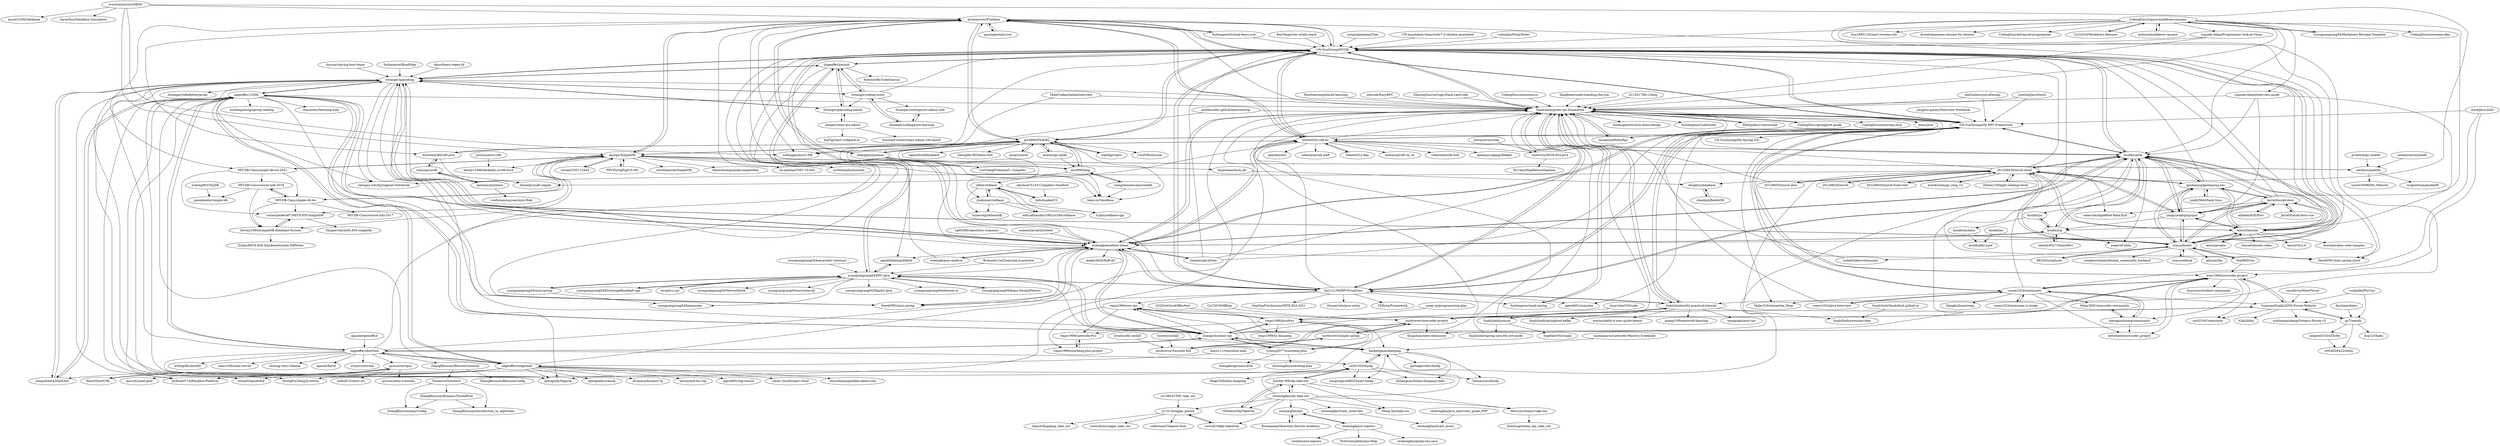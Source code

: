 digraph G {
"alchemystar/Freedom" -> "CN-GuoZiyang/MYDB"
"alchemystar/Freedom" -> "stateIs0/lu-raft-kv"
"alchemystar/Freedom" -> "qw4990/NYADB2"
"alchemystar/Freedom" -> "fuzhengwei/itstack-demo-jvm" ["e"=1]
"alchemystar/Freedom" -> "guxingke/mini-jvm" ["e"=1]
"alchemystar/Freedom" -> "iamxpy/SimpleDB"
"alchemystar/Freedom" -> "qw4990/blog"
"alchemystar/Freedom" -> "zhangqhn/mybase"
"alchemystar/Freedom" -> "Snailclimb/guide-rpc-framework"
"alchemystar/Freedom" -> "nothingax/micro-DB"
"alchemystar/Freedom" -> "CN-GuoZiyang/My-RPC-Framework"
"alchemystar/Freedom" -> "wenweihu86/raft-java" ["e"=1]
"alchemystar/Freedom" -> "MIT-DB-Class/simple-db-hw-2021" ["e"=1]
"alchemystar/Freedom" -> "DerekYRC/mini-spring" ["e"=1]
"alchemystar/Freedom" -> "DerekYRC/mini-spring-cloud" ["e"=1]
"MIT-DB-Class/course-info-2018" -> "MIT-DB-Class/simple-db-hw"
"MIT-DB-Class/course-info-2018" -> "jasonleaster/simple-db"
"MIT-DB-Class/course-info-2018" -> "DevinZ1993/SimpleDB-Database-System"
"codedrinker/community" -> "Snailclimb/guide-rpc-framework" ["e"=1]
"RedSpider1/concurrent" -> "Snailclimb/guide-rpc-framework" ["e"=1]
"jianghui-galaxy/Interview-Notebook" -> "CN-GuoZiyang/My-RPC-Framework" ["e"=1]
"CyC2018/Markdown-Resume" -> "CodingDocs/typora-markdown-resume" ["e"=1]
"CodingDocs/springboot-guide" -> "Snailclimb/guide-rpc-framework" ["e"=1]
"TangBean/understanding-the-jvm" -> "Snailclimb/guide-rpc-framework" ["e"=1]
"mdnice/markdown-resume" -> "CodingDocs/typora-markdown-resume" ["e"=1]
"fuzhengwei/itstack-demo-jvm" -> "alchemystar/Freedom" ["e"=1]
"fuzhengwei/itstack-demo-jvm" -> "CN-GuoZiyang/MYDB" ["e"=1]
"stateIs0/lu-raft-kv" -> "wenweihu86/raft-java" ["e"=1]
"stateIs0/lu-raft-kv" -> "CN-GuoZiyang/MYDB"
"stateIs0/lu-raft-kv" -> "sofastack/sofa-jraft" ["e"=1]
"stateIs0/lu-raft-kv" -> "stateIs0/Lu-Rpc" ["e"=1]
"stateIs0/lu-raft-kv" -> "alchemystar/Freedom"
"stateIs0/lu-raft-kv" -> "erdengk/excellent-wheel"
"stateIs0/lu-raft-kv" -> "DanielJyc/raft-simple"
"stateIs0/lu-raft-kv" -> "Snailclimb/guide-rpc-framework"
"stateIs0/lu-raft-kv" -> "maemual/raft-zh_cn" ["e"=1]
"stateIs0/lu-raft-kv" -> "sofastack/sofa-bolt" ["e"=1]
"stateIs0/lu-raft-kv" -> "CN-GuoZiyang/My-RPC-Framework"
"stateIs0/lu-raft-kv" -> "razertory/MIT6.824-Java"
"stateIs0/lu-raft-kv" -> "openmessaging/dledger" ["e"=1]
"stateIs0/lu-raft-kv" -> "houbb/cache"
"stateIs0/lu-raft-kv" -> "apache/ratis" ["e"=1]
"Zealon159/light-reading-cloud" -> "201206030/novel-cloud" ["e"=1]
"GuannanDunkLi/SNS-Forum-Website" -> "wmy1696/nowcoder-project"
"GuannanDunkLi/SNS-Forum-Website" -> "hzcforever/nowcoder-project"
"GuannanDunkLi/SNS-Forum-Website" -> "sjr7/wenda"
"GuannanDunkLi/SNS-Forum-Website" -> "h2pl/zhihu" ["e"=1]
"GuannanDunkLi/SNS-Forum-Website" -> "zsy0216/Community"
"GuannanDunkLi/SNS-Forum-Website" -> "zykzhangyukang/Octopus-Forum-v2" ["e"=1]
"Grootzz/dis-seckill" -> "hzcforever/Seconds-Kill" ["e"=1]
"liuyueyi/spring-boot-demo" -> "itwanger/paicoding" ["e"=1]
"wwwyanxin/wyxDBMS" -> "machi12/MyDatabase"
"wwwyanxin/wyxDBMS" -> "karasHou/DataBase-Simulation"
"wwwyanxin/wyxDBMS" -> "nothingax/micro-DB"
"wwwyanxin/wyxDBMS" -> "iamxpy/SimpleDB"
"wwwyanxin/wyxDBMS" -> "donglinz/database"
"wwwyanxin/wyxDBMS" -> "alchemystar/Freedom"
"openinx/minibase" -> "xnnyygn/xraft"
"openinx/minibase" -> "confucianzuoyuan/mini-flink" ["e"=1]
"yixuaz/CMU-15445" -> "iamxpy/SimpleDB" ["e"=1]
"sunkaifei/FlyCms" -> "GuannanDunkLi/SNS-Forum-Website" ["e"=1]
"sunkaifei/FlyCms" -> "sjr7/wenda" ["e"=1]
"stateIs0/Lu-Rpc" -> "stateIs0/lu-raft-kv" ["e"=1]
"zhangqhn/mybase" -> "qw4990/NYADB2"
"zhangqhn/mybase" -> "tenn-cn/TennBase"
"zhangqhn/mybase" -> "alchemystar/Freedom"
"zhangqhn/mybase" -> "enpeizhao/duck_db" ["e"=1]
"zhangqhn/mybase" -> "qw4990/blog"
"zhangqhn/mybase" -> "LiuChangFreeman/C--Compiler" ["e"=1]
"yourkevin/NiterForum" -> "GuannanDunkLi/SNS-Forum-Website" ["e"=1]
"enpeizhao/duck_db" -> "donglinz/database" ["e"=1]
"Grootzz/seckill" -> "hzcforever/Seconds-Kill" ["e"=1]
"jsnjfz/WebStack-Guns" -> "geshanzsq/geshanzsq-nav" ["e"=1]
"apache/openoffice" -> "nageoffer/shortlink" ["e"=1]
"wangzhonnew/emeralddb" -> "qw4990/blog"
"wangzhonnew/emeralddb" -> "tenn-cn/TennBase"
"CyC2018/MBlog" -> "hzcforever/nowcoder-project" ["e"=1]
"MIT-DB-Class/simple-db-hw" -> "MIT-DB-Class/course-info-2018"
"MIT-DB-Class/simple-db-hw" -> "cornerpocket407/MIT-6.830-SimpleDB"
"MIT-DB-Class/simple-db-hw" -> "MIT-DB-Class/course-info-2017"
"MIT-DB-Class/simple-db-hw" -> "DevinZ1993/SimpleDB-Database-System"
"MIT-DB-Class/simple-db-hw" -> "iamxpy/SimpleDB"
"yifeih/redbase" -> "junkumar/redbase"
"yifeih/redbase" -> "huzecong/rebaseDB"
"yifeih/redbase" -> "adityabhandari1992/cs346-redbase"
"yifeih/redbase" -> "li-plus/redbase-cpp"
"yifeih/redbase" -> "lishuhuakai/CS"
"xnnyygn/xraft" -> "wenweihu86/raft-java" ["e"=1]
"xnnyygn/xraft" -> "openinx/minibase"
"xnnyygn/xraft" -> "DanielJyc/raft-simple"
"sjr7/wenda" -> "songwell1024/ZhiHu"
"sjr7/wenda" -> "dcg123/hahu"
"sjr7/wenda" -> "GuannanDunkLi/SNS-Forum-Website"
"sjr7/wenda" -> "w928028422/zhihu"
"hzcforever/Seconds-Kill" -> "hzcforever/simple-spring"
"hzcforever/Seconds-Kill" -> "hzcforever/nowcoder-project"
"xudong963/ToyDB" -> "jasonleaster/simple-db"
"hzcforever/nowcoder-project" -> "hzcforever/Seconds-Kill"
"hzcforever/nowcoder-project" -> "hzcforever/simple-spring"
"hzcforever/nowcoder-project" -> "wmy1696/nowcoder-project"
"hzcforever/nowcoder-project" -> "GuannanDunkLi/SNS-Forum-Website"
"hzcforever/nowcoder-project" -> "Kingshaoc/newcommunity"
"songwell1024/ZhiHu" -> "w928028422/zhihu"
"hzcforever/simple-spring" -> "hzcforever/Seconds-Kill"
"hzcforever/simple-spring" -> "hzcforever/nowcoder-project"
"justinsuen/cs186" -> "leonlyu1996/berkeley-cs186-fa18"
"Snailclimb/guide-rpc-framework" -> "CN-GuoZiyang/My-RPC-Framework"
"Snailclimb/guide-rpc-framework" -> "DerekYRC/mini-spring" ["e"=1]
"Snailclimb/guide-rpc-framework" -> "luxiaoxun/NettyRpc" ["e"=1]
"Snailclimb/guide-rpc-framework" -> "CN-GuoZiyang/MYDB"
"Snailclimb/guide-rpc-framework" -> "RedSpider1/concurrent" ["e"=1]
"Snailclimb/guide-rpc-framework" -> "opengoofy/hippo4j" ["e"=1]
"Snailclimb/guide-rpc-framework" -> "CodingDocs/awesome-java" ["e"=1]
"Snailclimb/guide-rpc-framework" -> "fuzhengwei/small-spring" ["e"=1]
"Snailclimb/guide-rpc-framework" -> "he2121/MyRPCFromZero"
"Snailclimb/guide-rpc-framework" -> "CodingDocs/springboot-guide" ["e"=1]
"Snailclimb/guide-rpc-framework" -> "doocs/jvm" ["e"=1]
"Snailclimb/guide-rpc-framework" -> "erdengk/excellent-wheel"
"Snailclimb/guide-rpc-framework" -> "fuzhengwei/itstack-demo-design" ["e"=1]
"Snailclimb/guide-rpc-framework" -> "Snailclimb/netty-practical-tutorial"
"Snailclimb/guide-rpc-framework" -> "fuzhengwei/CodeGuide" ["e"=1]
"jieway/everystep" -> "razertory/MIT6.824-Java" ["e"=1]
"X1192176811/blog" -> "Snailclimb/guide-rpc-framework" ["e"=1]
"CN-GuoZiyang/My-RPC-Framework" -> "Snailclimb/guide-rpc-framework"
"CN-GuoZiyang/My-RPC-Framework" -> "CN-GuoZiyang/MYDB"
"CN-GuoZiyang/My-RPC-Framework" -> "he2121/MyRPCFromZero"
"CN-GuoZiyang/My-RPC-Framework" -> "erdengk/excellent-wheel"
"CN-GuoZiyang/My-RPC-Framework" -> "houbb/cache"
"CN-GuoZiyang/My-RPC-Framework" -> "cosen1024/community"
"CN-GuoZiyang/My-RPC-Framework" -> "stateIs0/lu-raft-kv"
"CN-GuoZiyang/My-RPC-Framework" -> "luxiaoxun/NettyRpc" ["e"=1]
"CN-GuoZiyang/My-RPC-Framework" -> "wmy1696/nowcoder-project"
"CN-GuoZiyang/My-RPC-Framework" -> "qqxx6661/miaosha" ["e"=1]
"CN-GuoZiyang/My-RPC-Framework" -> "qw4990/NYADB2"
"CN-GuoZiyang/My-RPC-Framework" -> "Snailclimb/netty-practical-tutorial"
"CN-GuoZiyang/My-RPC-Framework" -> "CN-GuoZiyang/My-Spring-IOC"
"CN-GuoZiyang/My-RPC-Framework" -> "MaJesTySA/miaosha_Shop" ["e"=1]
"CN-GuoZiyang/My-RPC-Framework" -> "alchemystar/Freedom"
"he2121/MyRPCFromZero" -> "CN-GuoZiyang/My-RPC-Framework"
"he2121/MyRPCFromZero" -> "youngyangyang04/RPC-Java"
"he2121/MyRPCFromZero" -> "Snailclimb/guide-rpc-framework"
"he2121/MyRPCFromZero" -> "erdengk/excellent-wheel"
"he2121/MyRPCFromZero" -> "CN-GuoZiyang/MYDB"
"he2121/MyRPCFromZero" -> "stateIs0/lu-raft-kv"
"he2121/MyRPCFromZero" -> "houbb/cache"
"he2121/MyRPCFromZero" -> "Snailclimb/netty-practical-tutorial"
"he2121/MyRPCFromZero" -> "fuzhengwei/small-spring" ["e"=1]
"he2121/MyRPCFromZero" -> "DerekYRC/mini-spring" ["e"=1]
"he2121/MyRPCFromZero" -> "YZHyaa/Framework"
"he2121/MyRPCFromZero" -> "viego1999/wxy-rpc"
"he2121/MyRPCFromZero" -> "OneSizeFitsQuorum/MIT6.824-2021" ["e"=1]
"he2121/MyRPCFromZero" -> "DreamCats/java-notes" ["e"=1]
"he2121/MyRPCFromZero" -> "qqxx6661/miaosha" ["e"=1]
"201206030/novel" -> "201206030/novel-cloud" ["e"=1]
"CodingDocs/typora-markdown-resume" -> "yangrunkang/upupor"
"CodingDocs/typora-markdown-resume" -> "mdnice/markdown-resume" ["e"=1]
"CodingDocs/typora-markdown-resume" -> "CyC2018/Markdown-Resume" ["e"=1]
"CodingDocs/typora-markdown-resume" -> "youngyangyang04/Markdown-Resume-Template" ["e"=1]
"CodingDocs/typora-markdown-resume" -> "CodingDocs/awesome-idea" ["e"=1]
"CodingDocs/typora-markdown-resume" -> "csguide-dabai/interview-guide" ["e"=1]
"CodingDocs/typora-markdown-resume" -> "Snailclimb/netty-practical-tutorial"
"CodingDocs/typora-markdown-resume" -> "erdengk/excellent-wheel"
"CodingDocs/typora-markdown-resume" -> "hua1995116/react-resume-site" ["e"=1]
"CodingDocs/typora-markdown-resume" -> "CN-GuoZiyang/MYDB"
"CodingDocs/typora-markdown-resume" -> "dyweb/awesome-resume-for-chinese" ["e"=1]
"CodingDocs/typora-markdown-resume" -> "csguide-dabai/Programmer-look-at-China" ["e"=1]
"CodingDocs/typora-markdown-resume" -> "CodingDocs/advanced-programmer" ["e"=1]
"CodingDocs/typora-markdown-resume" -> "Snailclimb/guide-rpc-framework"
"CodingDocs/typora-markdown-resume" -> "houbb/cache"
"Romantic-Lei/Learning-in-practice" -> "youngyangyang04/RPC-Java" ["e"=1]
"rymcu/forest" -> "rymcu/nebula"
"rymcu/forest" -> "yangrunkang/upupor"
"rymcu/forest" -> "itwanger/paicoding"
"rymcu/forest" -> "geshanzsq/geshanzsq-nav"
"rymcu/forest" -> "houbb/cache"
"rymcu/forest" -> "lenve/tienchin"
"rymcu/forest" -> "201206030/novel-cloud"
"rymcu/forest" -> "CN-GuoZiyang/MYDB"
"rymcu/forest" -> "DerekYRC/mini-spring-cloud" ["e"=1]
"rymcu/forest" -> "88250/symphony" ["e"=1]
"rymcu/forest" -> "Veal98/Echo" ["e"=1]
"rymcu/forest" -> "atjiu/pybbs" ["e"=1]
"rymcu/forest" -> "Jarrettluo/all-docs"
"rymcu/forest" -> "codedrinker/community" ["e"=1]
"rymcu/forest" -> "songboriceman/doubao_community_backend" ["e"=1]
"rymcu/nebula" -> "rymcu/forest"
"Snailclimb/spring-security-jwt-guide" -> "Snailclimb/guide-rpc-framework" ["e"=1]
"88250/symphony" -> "rymcu/forest" ["e"=1]
"88250/symphony" -> "itwanger/paicoding" ["e"=1]
"201206030/novel-plus" -> "201206030/novel-cloud" ["e"=1]
"201206030/novel-plus" -> "Snailclimb/guide-rpc-framework" ["e"=1]
"NiceSeason/gulimall-learning" -> "Snailclimb/guide-rpc-framework" ["e"=1]
"2020GetGoodOffer/test" -> "hzcforever/nowcoder-project" ["e"=1]
"guxingke/mini-jvm" -> "alchemystar/Freedom" ["e"=1]
"yeecode/EasyRPC" -> "Snailclimb/guide-rpc-framework" ["e"=1]
"zyearn/zaver" -> "qw4990/NYADB2" ["e"=1]
"zq99299/repository-summary" -> "erdengk/excellent-wheel" ["e"=1]
"wmy1696/nowcoder-project" -> "GuannanDunkLi/SNS-Forum-Website"
"wmy1696/nowcoder-project" -> "hzcforever/nowcoder-project"
"wmy1696/nowcoder-project" -> "Kingshaoc/newcommunity"
"wmy1696/nowcoder-project" -> "cosen1024/community"
"wmy1696/nowcoder-project" -> "tietietietie/nowcoder_project"
"wmy1696/nowcoder-project" -> "zsy0216/Community"
"wmy1696/nowcoder-project" -> "zhengguohuang/community"
"wmy1696/nowcoder-project" -> "houyuzzz/student-community"
"wmy1696/nowcoder-project" -> "CN-GuoZiyang/My-RPC-Framework"
"houbb/cache" -> "yangrunkang/upupor"
"houbb/cache" -> "geshanzsq/geshanzsq-nav"
"houbb/cache" -> "houbb/mq"
"houbb/cache" -> "CN-GuoZiyang/MYDB"
"houbb/cache" -> "erdengk/excellent-wheel"
"houbb/cache" -> "lenve/tienchin"
"houbb/cache" -> "wiqer/ef-redis"
"houbb/cache" -> "CN-GuoZiyang/My-RPC-Framework"
"houbb/cache" -> "rymcu/forest"
"houbb/cache" -> "houbb/rpc"
"houbb/cache" -> "Snailclimb/guide-rpc-framework"
"houbb/cache" -> "201206030/novel-cloud"
"houbb/cache" -> "stateIs0/lu-raft-kv"
"houbb/cache" -> "he2121/MyRPCFromZero"
"houbb/cache" -> "DerekYRC/mini-spring-cloud" ["e"=1]
"Snailclimb/netty-practical-tutorial" -> "Snailclimb/guide-rpc-framework"
"Snailclimb/netty-practical-tutorial" -> "Snailclimb/jsoncat"
"Snailclimb/netty-practical-tutorial" -> "guang19/framework-learning" ["e"=1]
"Snailclimb/netty-practical-tutorial" -> "CN-GuoZiyang/My-RPC-Framework"
"Snailclimb/netty-practical-tutorial" -> "Snailclimb/awesome-idea"
"Snailclimb/netty-practical-tutorial" -> "wangyapu/mini-rpc" ["e"=1]
"Snailclimb/netty-practical-tutorial" -> "he2121/MyRPCFromZero"
"Snailclimb/netty-practical-tutorial" -> "Snailclimb/springboot-kafka"
"Snailclimb/netty-practical-tutorial" -> "waylau/netty-4-user-guide-demos" ["e"=1]
"youngyangyang04/Markdown-Resume-Template" -> "CodingDocs/typora-markdown-resume" ["e"=1]
"cosen1024/community" -> "wmy1696/nowcoder-project"
"cosen1024/community" -> "zhengguohuang/community"
"cosen1024/community" -> "CN-GuoZiyang/My-RPC-Framework"
"cosen1024/community" -> "tietietietie/nowcoder_project"
"cosen1024/community" -> "cosen1024/awesome-cs-books" ["e"=1]
"cosen1024/community" -> "Ming-XMU/nowcoder-community"
"cosen1024/community" -> "GuannanDunkLi/SNS-Forum-Website"
"cosen1024/community" -> "HangboQuan/wego" ["e"=1]
"cosen1024/community" -> "cosen1024/Java-Interview" ["e"=1]
"cosen1024/community" -> "houbb/cache"
"cosen1024/community" -> "MaJesTySA/miaosha_Shop" ["e"=1]
"wayn111/waynboot-mall" -> "nageoffer/congomall" ["e"=1]
"201206030/novel-cloud" -> "201206030/novel-plus" ["e"=1]
"201206030/novel-cloud" -> "201206030/novel" ["e"=1]
"201206030/novel-cloud" -> "201206030/novel-front-web"
"201206030/novel-cloud" -> "yangrunkang/upupor"
"201206030/novel-cloud" -> "Zealon159/light-reading-cloud" ["e"=1]
"201206030/novel-cloud" -> "houbb/cache"
"201206030/novel-cloud" -> "rymcu/forest"
"201206030/novel-cloud" -> "geshanzsq/geshanzsq-nav"
"201206030/novel-cloud" -> "Jackson0714/PassJava-Platform" ["e"=1]
"201206030/novel-cloud" -> "lenve/tienchin"
"201206030/novel-cloud" -> "chengxy-nds/Springboot-Notebook" ["e"=1]
"201206030/novel-cloud" -> "CN-GuoZiyang/MYDB"
"201206030/novel-cloud" -> "moxi624/mogu_blog_v2" ["e"=1]
"201206030/novel-cloud" -> "Snailclimb/guide-rpc-framework"
"201206030/novel-cloud" -> "valarchie/AgileBoot-Back-End" ["e"=1]
"awelm/simpledb" -> "ryogrid/SamehadaDB" ["e"=1]
"awelm/simpledb" -> "iamxpy/SimpleDB"
"awelm/simpledb" -> "sourav0098/Pet_Website"
"junkumar/redbase" -> "yifeih/redbase"
"junkumar/redbase" -> "adityabhandari1992/cs346-redbase"
"junkumar/redbase" -> "li-plus/redbase-cpp"
"junkumar/redbase" -> "huzecong/rebaseDB"
"Snailclimb/Snailclimb.github.io" -> "Snailclimb/awesome-idea"
"mio4/Java-Gold" -> "cosen1024/community" ["e"=1]
"mio4/Java-Gold" -> "CN-GuoZiyang/My-RPC-Framework" ["e"=1]
"mio4/Java-Gold" -> "wmy1696/nowcoder-project" ["e"=1]
"Snailclimb/jsoncat" -> "Snailclimb/netty-practical-tutorial"
"Snailclimb/jsoncat" -> "Snailclimb/guide-rpc-framework"
"Snailclimb/jsoncat" -> "TogetherOS/cicada" ["e"=1]
"Snailclimb/jsoncat" -> "Snailclimb/spring-security-jwt-guide" ["e"=1]
"houbb/mybatis" -> "houbb/jdbc-pool"
"houbb/rpc" -> "houbb/mq"
"houbb/rpc" -> "houbb/mybatis"
"houbb/ioc" -> "houbb/jdbc-pool"
"Seazean/JavaNote" -> "erdengk/excellent-wheel" ["e"=1]
"Seazean/JavaNote" -> "CN-GuoZiyang/MYDB" ["e"=1]
"Seazean/JavaNote" -> "Snailclimb/guide-rpc-framework" ["e"=1]
"Seazean/JavaNote" -> "CN-GuoZiyang/My-RPC-Framework" ["e"=1]
"csguide-dabai/Programmer-look-at-China" -> "Snailclimb/guide-rpc-framework" ["e"=1]
"csguide-dabai/Programmer-look-at-China" -> "CN-GuoZiyang/MYDB" ["e"=1]
"SharingSource/LogicStack-LeetCode" -> "Snailclimb/guide-rpc-framework" ["e"=1]
"cosen1024/Java-Interview" -> "Snailclimb/guide-rpc-framework" ["e"=1]
"cosen1024/Java-Interview" -> "cosen1024/community" ["e"=1]
"csguide-dabai/interview-guide" -> "Snailclimb/guide-rpc-framework" ["e"=1]
"csguide-dabai/interview-guide" -> "yangrunkang/upupor" ["e"=1]
"csguide-dabai/interview-guide" -> "houbb/cache" ["e"=1]
"csguide-dabai/interview-guide" -> "lenve/tienchin" ["e"=1]
"CodingDocs/awesome-cs" -> "Snailclimb/guide-rpc-framework" ["e"=1]
"youthlql/JavaYouth" -> "Snailclimb/guide-rpc-framework" ["e"=1]
"youthlql/JavaYouth" -> "CN-GuoZiyang/My-RPC-Framework" ["e"=1]
"puge-up/programming-play" -> "viego1999/JavaWxy" ["e"=1]
"zjcscut/octopus" -> "Naccl/ShortURL"
"zjcscut/octopus" -> "zjcscut/canal-glue"
"zjcscut/octopus" -> "yefan813/short-url"
"zjcscut/octopus" -> "zjcscut/netty-tutorials"
"Veal98/Echo" -> "rymcu/forest" ["e"=1]
"Veal98/Echo" -> "wmy1696/nowcoder-project" ["e"=1]
"lenve/javadoc" -> "lenve/tienchin" ["e"=1]
"fuzhengwei/small-spring" -> "Snailclimb/guide-rpc-framework" ["e"=1]
"cosen1024/awesome-cs-books" -> "cosen1024/community" ["e"=1]
"geshanzsq/geshanzsq-nav" -> "yangrunkang/upupor"
"geshanzsq/geshanzsq-nav" -> "houbb/cache"
"geshanzsq/geshanzsq-nav" -> "lenve/tienchin"
"geshanzsq/geshanzsq-nav" -> "Jarrettluo/all-docs"
"geshanzsq/geshanzsq-nav" -> "rymcu/forest"
"geshanzsq/geshanzsq-nav" -> "jsnjfz/WebStack-Guns" ["e"=1]
"geshanzsq/geshanzsq-nav" -> "201206030/novel-cloud"
"geshanzsq/geshanzsq-nav" -> "CN-GuoZiyang/MYDB"
"MIT-DB-Class/simple-db-hw-2021" -> "iamxpy/SimpleDB" ["e"=1]
"MIT-DB-Class/simple-db-hw-2021" -> "MIT-DB-Class/simple-db-hw" ["e"=1]
"MIT-DB-Class/simple-db-hw-2021" -> "MIT-DB-Class/course-info-2018" ["e"=1]
"MIT-DB-Class/simple-db-hw-2021" -> "cornerpocket407/MIT-6.830-SimpleDB" ["e"=1]
"razertory/MIT6.824-Java" -> "Xu1Aan/MapReduceDaemon"
"idaSmilence/javaDesign" -> "Snailclimb/guide-rpc-framework" ["e"=1]
"idaSmilence/javaDesign" -> "CN-GuoZiyang/My-RPC-Framework" ["e"=1]
"autoencoder-github/interviewtop" -> "CN-GuoZiyang/My-RPC-Framework" ["e"=1]
"autoencoder-github/interviewtop" -> "he2121/MyRPCFromZero" ["e"=1]
"auxten/go-sqldb" -> "qw4990/blog" ["e"=1]
"auxten/go-sqldb" -> "qw4990/NYADB2" ["e"=1]
"silently9527/SmartMvc" -> "houbb/mq" ["e"=1]
"zhengguohuang/community" -> "Ming-XMU/nowcoder-community"
"zhengguohuang/community" -> "cosen1024/community"
"zhengguohuang/community" -> "tietietietie/nowcoder_project"
"skyzluo/CS143-Compilers-Stanford" -> "lishuhuakai/CS" ["e"=1]
"Naccl/ShortURL" -> "zjcscut/octopus"
"ZhongFuCheng3y/austin" -> "Snailclimb/guide-rpc-framework" ["e"=1]
"MikeCreken/lanlanInterview" -> "erdengk/excellent-wheel" ["e"=1]
"MikeCreken/lanlanInterview" -> "Snailclimb/guide-rpc-framework" ["e"=1]
"CN-annotation-team/redis7.0-chinese-annotated" -> "CN-GuoZiyang/MYDB" ["e"=1]
"yangrunkang/upupor" -> "geshanzsq/geshanzsq-nav"
"yangrunkang/upupor" -> "houbb/cache"
"yangrunkang/upupor" -> "rymcu/forest"
"yangrunkang/upupor" -> "lenve/tienchin"
"yangrunkang/upupor" -> "Jarrettluo/all-docs"
"yangrunkang/upupor" -> "201206030/novel-cloud"
"yangrunkang/upupor" -> "houbb/mq"
"summerjava/tinywheel" -> "erdengk/excellent-wheel" ["e"=1]
"itwanger/coding-more" -> "itwanger/codingmore-learning"
"itwanger/coding-more" -> "itwanger/codingmore-admin-web"
"itwanger/coding-more" -> "laigeoffer/pmhub"
"itwanger/coding-more" -> "itwanger/paicoding"
"itwanger/coding-more" -> "itwanger/paicoding-admin"
"itwanger/coding-more" -> "CN-GuoZiyang/MYDB"
"PKUFlyingPig/CS186" -> "iamxpy/SimpleDB" ["e"=1]
"imarvinle/CSGuide" -> "viego1999/JavaWxy" ["e"=1]
"lenve/tienchin" -> "yangrunkang/upupor"
"lenve/tienchin" -> "geshanzsq/geshanzsq-nav"
"lenve/tienchin" -> "lenve/tienchin-video" ["e"=1]
"lenve/tienchin" -> "houbb/cache"
"lenve/tienchin" -> "rymcu/forest"
"lenve/tienchin" -> "201206030/novel-cloud"
"lenve/tienchin" -> "Jarrettluo/all-docs"
"lenve/tienchin" -> "lenve/vhr2.0"
"lenve/tienchin" -> "lenve/javadoc" ["e"=1]
"lenve/tienchin" -> "CN-GuoZiyang/MYDB"
"lenve/tienchin" -> "lenve/javaboy-code-samples" ["e"=1]
"erdengk/gsoc-analyse" -> "erdengk/excellent-wheel" ["e"=1]
"erdengk/gsoc-analyse" -> "CN-GuoZiyang/MYDB" ["e"=1]
"avinassh/py-caskdb" -> "awelm/simpledb" ["e"=1]
"CN-GuoZiyang/MYDB" -> "erdengk/excellent-wheel"
"CN-GuoZiyang/MYDB" -> "houbb/cache"
"CN-GuoZiyang/MYDB" -> "qw4990/NYADB2"
"CN-GuoZiyang/MYDB" -> "CN-GuoZiyang/My-RPC-Framework"
"CN-GuoZiyang/MYDB" -> "stateIs0/lu-raft-kv"
"CN-GuoZiyang/MYDB" -> "itwanger/paicoding"
"CN-GuoZiyang/MYDB" -> "Snailclimb/guide-rpc-framework"
"CN-GuoZiyang/MYDB" -> "alchemystar/Freedom"
"CN-GuoZiyang/MYDB" -> "he2121/MyRPCFromZero"
"CN-GuoZiyang/MYDB" -> "DerekYRC/mini-spring-cloud" ["e"=1]
"CN-GuoZiyang/MYDB" -> "opengoofy/hippo4j" ["e"=1]
"CN-GuoZiyang/MYDB" -> "laigeoffer/pmhub"
"CN-GuoZiyang/MYDB" -> "houbb/mq"
"CN-GuoZiyang/MYDB" -> "nothingax/micro-DB"
"CN-GuoZiyang/MYDB" -> "rymcu/forest"
"Jarrettluo/all-docs" -> "Jarrettluo/all-docs-vue"
"Jarrettluo/all-docs" -> "geshanzsq/geshanzsq-nav"
"Jarrettluo/all-docs" -> "yangrunkang/upupor"
"Jarrettluo/all-docs" -> "rymcu/forest"
"Jarrettluo/all-docs" -> "houbb/cache"
"Jarrettluo/all-docs" -> "lenve/tienchin"
"Jarrettluo/all-docs" -> "valarchie/AgileBoot-Back-End" ["e"=1]
"Jarrettluo/all-docs" -> "CN-GuoZiyang/MYDB"
"Jarrettluo/all-docs" -> "alibaba/AGEIPort" ["e"=1]
"201206030/novel-front-web" -> "201206030/novel-cloud"
"wgtdkp/wgtcc" -> "qw4990/NYADB2" ["e"=1]
"itwanger/codingmore-learning" -> "itwanger/codingmore-admin-web"
"itwanger/codingmore-learning" -> "itwanger/coding-more"
"itwanger/codingmore-admin-web" -> "itwanger/codingmore-learning"
"Ming-XMU/nowcoder-community" -> "zhengguohuang/community"
"houbb/mq" -> "houbb/cache"
"houbb/mq" -> "houbb/rpc"
"houbb/mq" -> "silently9527/SmartMvc" ["e"=1]
"houbb/mq" -> "erdengk/excellent-wheel"
"houbb/mq" -> "wiqer/ef-redis"
"chenbjin/BeetleDB" -> "donglinz/database"
"viego1999/Leetcode-Pro" -> "viego1999/xuecheng-plus-project"
"codinglin/StudyNotes" -> "CN-GuoZiyang/MYDB" ["e"=1]
"itwanger/paicoding" -> "itwanger/paicoding-admin"
"itwanger/paicoding" -> "CN-GuoZiyang/MYDB"
"itwanger/paicoding" -> "laigeoffer/pmhub"
"itwanger/paicoding" -> "rymcu/forest"
"itwanger/paicoding" -> "erdengk/excellent-wheel"
"itwanger/paicoding" -> "itwanger/toBeBetterJavaer" ["e"=1]
"itwanger/paicoding" -> "Jackson0714/PassJava-Platform" ["e"=1]
"itwanger/paicoding" -> "opengoofy/hippo4j" ["e"=1]
"itwanger/paicoding" -> "chengxy-nds/Springboot-Notebook" ["e"=1]
"itwanger/paicoding" -> "zongzibinbin/MallChat" ["e"=1]
"itwanger/paicoding" -> "ZhongFuCheng3y/austin" ["e"=1]
"itwanger/paicoding" -> "nageoffer/12306"
"itwanger/paicoding" -> "DerekYRC/mini-spring" ["e"=1]
"itwanger/paicoding" -> "Snailclimb/guide-rpc-framework"
"itwanger/paicoding" -> "itwanger/coding-more"
"luxiaoxun/NettyRpc" -> "Snailclimb/guide-rpc-framework" ["e"=1]
"erdengk/excellent-wheel" -> "shaogezhu/easy-rpc"
"erdengk/excellent-wheel" -> "CN-GuoZiyang/MYDB"
"erdengk/excellent-wheel" -> "houbb/cache"
"erdengk/excellent-wheel" -> "stateIs0/lu-raft-kv"
"erdengk/excellent-wheel" -> "he2121/MyRPCFromZero"
"erdengk/excellent-wheel" -> "houbb/mq"
"erdengk/excellent-wheel" -> "CN-GuoZiyang/My-RPC-Framework"
"erdengk/excellent-wheel" -> "Snailclimb/guide-rpc-framework"
"erdengk/excellent-wheel" -> "itwanger/paicoding"
"erdengk/excellent-wheel" -> "leakey0626/Raft-KV"
"erdengk/excellent-wheel" -> "erdengk/gsoc-analyse" ["e"=1]
"erdengk/excellent-wheel" -> "nageoffer/12306"
"erdengk/excellent-wheel" -> "aigcbilibili/aigcbilibili" ["e"=1]
"erdengk/excellent-wheel" -> "Seazean/JavaNote" ["e"=1]
"erdengk/excellent-wheel" -> "DerekYRC/mini-spring" ["e"=1]
"alibaba/AGEIPort" -> "Jarrettluo/all-docs" ["e"=1]
"Cyborg2077/xuecheng-plus" -> "viego1999/JavaWxy"
"Cyborg2077/xuecheng-plus" -> "shaogezhu/easy-rpc"
"Cyborg2077/xuecheng-plus" -> "viego1999/wxy-rpc"
"Cyborg2077/xuecheng-plus" -> "shuhongfan/xuecheng-plus"
"Cyborg2077/xuecheng-plus" -> "huangkangyuan/xcEdu" ["e"=1]
"Q-1515/reggie_parent" -> "riverify/rikky-takeaway"
"Q-1515/reggie_parent" -> "xustudyxu/reggie_take_out"
"Q-1515/reggie_parent" -> "codermast/Takeout-food"
"Q-1515/reggie_parent" -> "itguye/dingdang_take_out"
"yx159247/MP_take_out" -> "Q-1515/reggie_parent" ["e"=1]
"riverify/rikky-takeaway" -> "Q-1515/reggie_parent"
"qw4990/NYADB2" -> "qw4990/blog"
"qw4990/NYADB2" -> "CN-GuoZiyang/MYDB"
"qw4990/NYADB2" -> "alchemystar/Freedom"
"qw4990/NYADB2" -> "zhangqhn/mybase"
"qw4990/NYADB2" -> "iamxpy/SimpleDB"
"qw4990/NYADB2" -> "UncP/Mushroom" ["e"=1]
"qw4990/NYADB2" -> "wgtdkp/wgtcc" ["e"=1]
"qw4990/NYADB2" -> "CN-GuoZiyang/My-RPC-Framework"
"qw4990/NYADB2" -> "tenn-cn/TennBase"
"qw4990/NYADB2" -> "ngaut/builddatabase" ["e"=1]
"qw4990/NYADB2" -> "auxten/go-sqldb" ["e"=1]
"qw4990/NYADB2" -> "ZhengHe-MD/learn-bolt" ["e"=1]
"qw4990/NYADB2" -> "zyearn/zaver" ["e"=1]
"qw4990/NYADB2" -> "junkumar/redbase"
"qw4990/NYADB2" -> "nothingax/micro-DB"
"cs001020/hmdp" -> "haopengmai/dianping"
"cs001020/hmdp" -> "AZhangsan/heima-dianping-redis"
"cs001020/hmdp" -> "MagicToDo/hm-dianping"
"cs001020/hmdp" -> "Sonder-MX/sky-take-out"
"cs001020/hmdp" -> "Vanzaseses/hmdp"
"cs001020/hmdp" -> "yangxingyue0623/redis-hmdp"
"fuzhengwei/RoadMap" -> "itwanger/paicoding" ["e"=1]
"itwanger/paicoding-admin" -> "itwanger/paicoding"
"itwanger/paicoding-admin" -> "laigeoffer/pmhub"
"itwanger/paicoding-admin" -> "haojiey/react-mu-admin"
"viego1999/wxy-rpc" -> "viego1999/xy-dianping"
"viego1999/wxy-rpc" -> "viego1999/JavaWxy"
"viego1999/wxy-rpc" -> "viego1999/xuecheng-plus-project"
"viego1999/wxy-rpc" -> "viego1999/Leetcode-Pro"
"Jarrettluo/all-docs-vue" -> "Jarrettluo/all-docs"
"nageoffer/12306" -> "nageoffer/shortlink"
"nageoffer/12306" -> "nageoffer/congomall"
"nageoffer/12306" -> "opengoofy/hippo4j" ["e"=1]
"nageoffer/12306" -> "erdengk/excellent-wheel"
"nageoffer/12306" -> "itwanger/paicoding"
"nageoffer/12306" -> "zongzibinbin/MallChat" ["e"=1]
"nageoffer/12306" -> "DerekYRC/mini-spring" ["e"=1]
"nageoffer/12306" -> "shaogezhu/easy-rpc"
"nageoffer/12306" -> "Snailclimb/guide-rpc-framework"
"nageoffer/12306" -> "chengxy-nds/Springboot-Notebook" ["e"=1]
"nageoffer/12306" -> "Jackson0714/PassJava-Platform" ["e"=1]
"nageoffer/12306" -> "xuchengsheng/spring-reading" ["e"=1]
"nageoffer/12306" -> "ZhongFuCheng3y/austin" ["e"=1]
"nageoffer/12306" -> "techa03/goodsKill" ["e"=1]
"nageoffer/12306" -> "rbmonster/learning-note" ["e"=1]
"zongzibinbin/MallChat" -> "itwanger/paicoding" ["e"=1]
"zongzibinbin/MallChat" -> "nageoffer/12306" ["e"=1]
"shuhongfan/sky-take-out" -> "Sonder-MX/sky-take-out"
"shuhongfan/sky-take-out" -> "ODentist/SkyTakeOut"
"shuhongfan/sky-take-out" -> "cs001020/hmdp"
"shuhongfan/sky-take-out" -> "shuhongfan/itcast_interview"
"shuhongfan/sky-take-out" -> "riverify/rikky-takeaway"
"shuhongfan/sky-take-out" -> "shuhongfan/tjxt"
"shuhongfan/sky-take-out" -> "haopengmai/dianping"
"shuhongfan/sky-take-out" -> "Q-1515/reggie_parent"
"shuhongfan/sky-take-out" -> "Meng-Xin/take-out" ["e"=1]
"shuhongfan/sky-take-out" -> "Henryers/hanye-take-out"
"shuhongfan/itcast_interview" -> "shuhongfan/itcast_msbd"
"ODentist/SkyTakeOut" -> "Sonder-MX/sky-take-out"
"youngyangyang04/kamacoder-solutions" -> "youngyangyang04/RPC-Java" ["e"=1]
"nageoffer/congomall" -> "nageoffer/12306"
"nageoffer/congomall" -> "nageoffer/shortlink"
"nageoffer/congomall" -> "opengoofy/hippo4j" ["e"=1]
"nageoffer/congomall" -> "opengoofy/crane4j" ["e"=1]
"nageoffer/congomall" -> "dromara/dynamic-tp" ["e"=1]
"nageoffer/congomall" -> "techa03/goodsKill" ["e"=1]
"nageoffer/congomall" -> "mouzt/mzt-biz-log" ["e"=1]
"nageoffer/congomall" -> "erdengk/excellent-wheel"
"nageoffer/congomall" -> "qqxx6661/log-record" ["e"=1]
"nageoffer/congomall" -> "zongzibinbin/MallChat" ["e"=1]
"nageoffer/congomall" -> "smart-cloud/smart-cloud" ["e"=1]
"nageoffer/congomall" -> "shiyindaxiaojie/eden-demo-cola" ["e"=1]
"nageoffer/congomall" -> "Jackson0714/PassJava-Platform" ["e"=1]
"nageoffer/congomall" -> "ZhongFuCheng3y/austin" ["e"=1]
"nageoffer/congomall" -> "itwanger/paicoding"
"shaogezhu/easy-rpc" -> "erdengk/excellent-wheel"
"shaogezhu/easy-rpc" -> "viego1999/wxy-rpc"
"shaogezhu/easy-rpc" -> "haopengmai/dianping"
"shaogezhu/easy-rpc" -> "viego1999/JavaWxy"
"shaogezhu/easy-rpc" -> "Cyborg2077/xuecheng-plus"
"shaogezhu/easy-rpc" -> "houbb/cache"
"shaogezhu/easy-rpc" -> "CN-GuoZiyang/MYDB"
"shaogezhu/easy-rpc" -> "itwanger/paicoding"
"shaogezhu/easy-rpc" -> "nageoffer/12306"
"shaogezhu/easy-rpc" -> "Snailclimb/guide-rpc-framework"
"shaogezhu/easy-rpc" -> "nageoffer/shortlink"
"shaogezhu/easy-rpc" -> "youngyangyang04/RPC-Java"
"shuhongfan/java_interview_guide_PDF" -> "shuhongfan/itcast_msbd"
"Sonder-MX/sky-take-out" -> "shuhongfan/sky-take-out"
"Sonder-MX/sky-take-out" -> "ODentist/SkyTakeOut"
"Sonder-MX/sky-take-out" -> "Henryers/hanye-take-out"
"Sonder-MX/sky-take-out" -> "cs001020/hmdp"
"Sonder-MX/sky-take-out" -> "Meng-Xin/take-out" ["e"=1]
"lishuhuakai/CS" -> "yifeih/redbase"
"BanTanger/im-whale-shark" -> "CN-GuoZiyang/MYDB" ["e"=1]
"shuhongfan/tjxt" -> "Kiraaaaaaa/Heavenly-Secrets-Academy"
"shuhongfan/tjxt" -> "shuhongfan/sl-express"
"shuhongfan/sl-express" -> "shuhongfan/tjxt"
"shuhongfan/sl-express" -> "couldnice/sl-express"
"shuhongfan/sl-express" -> "NotoChen/Jetbrains-Help" ["e"=1]
"shuhongfan/sl-express" -> "shuhongfan/pinda-tms-java"
"haojiey/react-mu-admin" -> "frontend-winter/react-admin-vite-antd5" ["e"=1]
"haojiey/react-mu-admin" -> "itwanger/paicoding-admin"
"haojiey/react-mu-admin" -> "bigTig/react-webpack-ts"
"Towelove/Towelove" -> "ZhangBlossom/DynamicThreadPool"
"Towelove/Towelove" -> "ZhangBlossom/Introduction_to_algorithm"
"Towelove/Towelove" -> "ZhangBlossom/easyConfig"
"DevinZ1993/SimpleDB-Database-System" -> "cornerpocket407/MIT-6.830-SimpleDB"
"DevinZ1993/SimpleDB-Database-System" -> "ZLhhs/MIT-6.830-DatabaseSystem-PdfNotes" ["e"=1]
"ZhangBlossom/DynamicThreadPool" -> "ZhangBlossom/Introduction_to_algorithm"
"ZhangBlossom/DynamicThreadPool" -> "ZhangBlossom/easyConfig"
"nageoffer/shortlink" -> "nageoffer/12306"
"nageoffer/shortlink" -> "nageoffer/congomall"
"nageoffer/shortlink" -> "usoyoru/novelai" ["e"=1]
"nageoffer/shortlink" -> "lctking/BuzhouKit" ["e"=1]
"nageoffer/shortlink" -> "erdengk/excellent-wheel"
"nageoffer/shortlink" -> "ZhangBlossom/BlossomGateway"
"nageoffer/shortlink" -> "shaogezhu/easy-rpc"
"nageoffer/shortlink" -> "opengoofy/hippo4j" ["e"=1]
"nageoffer/shortlink" -> "itwanger/paicoding"
"nageoffer/shortlink" -> "cs001020/hmdp"
"nageoffer/shortlink" -> "zjcscut/octopus"
"nageoffer/shortlink" -> "siam1026/siam-server" ["e"=1]
"nageoffer/shortlink" -> "shining-stars-l/damai" ["e"=1]
"nageoffer/shortlink" -> "apache/karaf" ["e"=1]
"nageoffer/shortlink" -> "CN-GuoZiyang/MYDB"
"youngyangyang04/KVstorageBaseRaft-cpp" -> "youngyangyang04/RPC-Java" ["e"=1]
"liyupi/yu-rpc" -> "youngyangyang04/RPC-Java" ["e"=1]
"aigcbilibili/aigcbilibili" -> "youngyangyang04/RPC-Java" ["e"=1]
"antoniosarosi/mkdb" -> "awelm/simpledb" ["e"=1]
"youngyangyang04/RPC-Java" -> "youngyangyang04/mini-spring"
"youngyangyang04/RPC-Java" -> "he2121/MyRPCFromZero"
"youngyangyang04/RPC-Java" -> "youngyangyang04/NetworkDisk"
"youngyangyang04/RPC-Java" -> "aigcbilibili/aigcbilibili" ["e"=1]
"youngyangyang04/RPC-Java" -> "youngyangyang04/KVstorageBaseRaft-cpp" ["e"=1]
"youngyangyang04/RPC-Java" -> "youngyangyang04/coroutine-lib" ["e"=1]
"youngyangyang04/RPC-Java" -> "liyupi/yu-rpc" ["e"=1]
"youngyangyang04/RPC-Java" -> "youngyangyang04/Skiplist-Java"
"youngyangyang04/RPC-Java" -> "laigeoffer/pmhub"
"youngyangyang04/RPC-Java" -> "youngyangyang04/kamanotes"
"youngyangyang04/RPC-Java" -> "erdengk/excellent-wheel"
"youngyangyang04/RPC-Java" -> "youngyangyang04/element-ui"
"youngyangyang04/RPC-Java" -> "haopengmai/dianping"
"youngyangyang04/RPC-Java" -> "youngyangyang04/kama-DesignPattern" ["e"=1]
"youngyangyang04/RPC-Java" -> "shaogezhu/easy-rpc"
"viego1999/JavaWxy" -> "viego1999/wxy-rpc"
"viego1999/JavaWxy" -> "viego1999/Leetcode-Pro"
"viego1999/JavaWxy" -> "viego1999/xy-dianping"
"viego1999/JavaWxy" -> "haopengmai/dianping"
"viego1999/JavaWxy" -> "shaogezhu/easy-rpc"
"viego1999/JavaWxy" -> "Cyborg2077/xuecheng-plus"
"youngyangyang04/kama-DesignPattern" -> "youngyangyang04/RPC-Java" ["e"=1]
"haopengmai/dianping" -> "yangxingyue0623/redis-hmdp"
"haopengmai/dianping" -> "cs001020/hmdp"
"haopengmai/dianping" -> "Vanzaseses/hmdp"
"haopengmai/dianping" -> "AZhangsan/heima-dianping-redis"
"haopengmai/dianping" -> "garbagecodes/hmdp"
"haopengmai/dianping" -> "shaogezhu/easy-rpc"
"ZhangBlossom/BlossomGateway" -> "Towelove/Towelove"
"ZhangBlossom/BlossomGateway" -> "ZhangBlossom/BlossomConfig"
"laigeoffer/pmhub" -> "itwanger/paicoding"
"laigeoffer/pmhub" -> "itwanger/paicoding-admin"
"laigeoffer/pmhub" -> "CN-GuoZiyang/MYDB"
"laigeoffer/pmhub" -> "freestylefly/CodeCanvas"
"laigeoffer/pmhub" -> "itwanger/coding-more"
"laigeoffer/pmhub" -> "youngyangyang04/RPC-Java"
"laigeoffer/pmhub" -> "aigcbilibili/aigcbilibili" ["e"=1]
"viego1999/xuecheng-plus-project" -> "viego1999/Leetcode-Pro"
"Kiraaaaaaa/Heavenly-Secrets-Academy" -> "shuhongfan/tjxt"
"donglinz/database" -> "chenbjin/BeetleDB"
"qw4990/blog" -> "qw4990/NYADB2"
"qw4990/blog" -> "tenn-cn/TennBase"
"qw4990/blog" -> "wangzhonnew/emeralddb"
"qw4990/blog" -> "yifeih/redbase"
"Henryers/hanye-take-out" -> "Danyhug/heima_sky_take_out"
"cornerpocket407/MIT-6.830-SimpleDB" -> "DevinZ1993/SimpleDB-Database-System"
"cornerpocket407/MIT-6.830-SimpleDB" -> "Shiqian-Yan/mit6.830-simpledb"
"cdoco/learn-regex-zh" -> "itwanger/paicoding" ["e"=1]
"iamxpy/SimpleDB" -> "MIT-DB-Class/simple-db-hw-2021" ["e"=1]
"iamxpy/SimpleDB" -> "MIT-DB-Class/simple-db-hw"
"iamxpy/SimpleDB" -> "rexshihaoren/SimpleDB"
"iamxpy/SimpleDB" -> "PKUFlyingPig/CS186" ["e"=1]
"iamxpy/SimpleDB" -> "cornerpocket407/MIT-6.830-SimpleDB"
"iamxpy/SimpleDB" -> "DevinZ1993/SimpleDB-Database-System"
"iamxpy/SimpleDB" -> "yixuaz/CMU-15445" ["e"=1]
"iamxpy/SimpleDB" -> "tenn-cn/TennBase"
"iamxpy/SimpleDB" -> "awelm/simpledb"
"iamxpy/SimpleDB" -> "qw4990/NYADB2"
"iamxpy/SimpleDB" -> "dibyendumajumdar/simpledbm"
"iamxpy/SimpleDB" -> "alchemystar/Freedom"
"iamxpy/SimpleDB" -> "liu-jianhao/CMU-15-445" ["e"=1]
"iamxpy/SimpleDB" -> "leonlyu1996/berkeley-cs186-fa18"
"iamxpy/SimpleDB" -> "systemxlabs/bustubx" ["e"=1]
"xiaohajiayou/Leetcode-Mastery-Scheduler" -> "haopengmai/dianping"
"songxinjianqwe/Chat" -> "CN-GuoZiyang/MYDB" ["e"=1]
"wenweihu86/raft-java" -> "stateIs0/lu-raft-kv" ["e"=1]
"wenweihu86/raft-java" -> "xnnyygn/xraft" ["e"=1]
"wenweihu86/raft-java" -> "DanielJyc/raft-simple" ["e"=1]
"fanchaoo/hahu" -> "sjr7/wenda" ["e"=1]
"youngyangyang04/mini-spring" -> "youngyangyang04/RPC-Java"
"youngyangyang04/mini-spring" -> "youngyangyang04/kamanotes"
"alchemystar/Freedom" ["l"="-5.667,14.471"]
"CN-GuoZiyang/MYDB" ["l"="-5.594,14.536"]
"stateIs0/lu-raft-kv" ["l"="-5.645,14.517"]
"qw4990/NYADB2" ["l"="-5.665,14.442"]
"fuzhengwei/itstack-demo-jvm" ["l"="-3.301,11.041", "c"=15]
"guxingke/mini-jvm" ["l"="-3.17,11.351", "c"=15]
"iamxpy/SimpleDB" ["l"="-5.745,14.42"]
"qw4990/blog" ["l"="-5.678,14.399"]
"zhangqhn/mybase" ["l"="-5.691,14.43"]
"Snailclimb/guide-rpc-framework" ["l"="-5.627,14.543"]
"nothingax/micro-DB" ["l"="-5.687,14.485"]
"CN-GuoZiyang/My-RPC-Framework" ["l"="-5.621,14.493"]
"wenweihu86/raft-java" ["l"="-3.068,11.838", "c"=15]
"MIT-DB-Class/simple-db-hw-2021" ["l"="0.445,13.964", "c"=115]
"DerekYRC/mini-spring" ["l"="-54.431,-14.703", "c"=301]
"DerekYRC/mini-spring-cloud" ["l"="-54.301,-12.601", "c"=252]
"MIT-DB-Class/course-info-2018" ["l"="-5.837,14.388"]
"MIT-DB-Class/simple-db-hw" ["l"="-5.804,14.408"]
"jasonleaster/simple-db" ["l"="-5.868,14.37"]
"DevinZ1993/SimpleDB-Database-System" ["l"="-5.803,14.39"]
"codedrinker/community" ["l"="-4.441,15.301", "c"=92]
"RedSpider1/concurrent" ["l"="-4.638,14.981", "c"=92]
"jianghui-galaxy/Interview-Notebook" ["l"="-4.678,14.826", "c"=92]
"CyC2018/Markdown-Resume" ["l"="-2.865,-32.543", "c"=30]
"CodingDocs/typora-markdown-resume" ["l"="-5.596,14.506"]
"CodingDocs/springboot-guide" ["l"="-4.509,15.119", "c"=92]
"TangBean/understanding-the-jvm" ["l"="-4.83,14.94", "c"=92]
"mdnice/markdown-resume" ["l"="-2.992,-32.661", "c"=30]
"sofastack/sofa-jraft" ["l"="-3.079,11.877", "c"=15]
"stateIs0/Lu-Rpc" ["l"="-4.05,12.467", "c"=15]
"erdengk/excellent-wheel" ["l"="-5.592,14.571"]
"DanielJyc/raft-simple" ["l"="-5.755,14.53"]
"maemual/raft-zh_cn" ["l"="0.717,13.947", "c"=115]
"sofastack/sofa-bolt" ["l"="-3.16,11.944", "c"=15]
"razertory/MIT6.824-Java" ["l"="-5.715,14.508"]
"openmessaging/dledger" ["l"="-3.105,11.68", "c"=15]
"houbb/cache" ["l"="-5.572,14.525"]
"apache/ratis" ["l"="-2.989,11.709", "c"=15]
"Zealon159/light-reading-cloud" ["l"="-4.548,15.338", "c"=92]
"201206030/novel-cloud" ["l"="-5.553,14.484"]
"GuannanDunkLi/SNS-Forum-Website" ["l"="-5.538,14.371"]
"wmy1696/nowcoder-project" ["l"="-5.565,14.399"]
"hzcforever/nowcoder-project" ["l"="-5.553,14.346"]
"sjr7/wenda" ["l"="-5.501,14.338"]
"h2pl/zhihu" ["l"="0.163,12.631", "c"=370]
"zsy0216/Community" ["l"="-5.529,14.392"]
"zykzhangyukang/Octopus-Forum-v2" ["l"="2.47,10.304", "c"=956]
"Grootzz/dis-seckill" ["l"="-4.833,15.159", "c"=92]
"hzcforever/Seconds-Kill" ["l"="-5.558,14.313"]
"liuyueyi/spring-boot-demo" ["l"="-4.769,15.207", "c"=92]
"itwanger/paicoding" ["l"="-5.566,14.593"]
"wwwyanxin/wyxDBMS" ["l"="-5.73,14.452"]
"machi12/MyDatabase" ["l"="-5.77,14.467"]
"karasHou/DataBase-Simulation" ["l"="-5.756,14.455"]
"donglinz/database" ["l"="-5.738,14.394"]
"openinx/minibase" ["l"="-5.862,14.548"]
"xnnyygn/xraft" ["l"="-5.828,14.543"]
"confucianzuoyuan/mini-flink" ["l"="-2.491,15.271", "c"=43]
"yixuaz/CMU-15445" ["l"="0.426,13.746", "c"=115]
"sunkaifei/FlyCms" ["l"="2.537,10.346", "c"=956]
"tenn-cn/TennBase" ["l"="-5.702,14.407"]
"enpeizhao/duck_db" ["l"="-18.405,-28.156", "c"=62]
"LiuChangFreeman/C--Compiler" ["l"="-7.076,20.684", "c"=1015]
"yourkevin/NiterForum" ["l"="2.495,10.329", "c"=956]
"Grootzz/seckill" ["l"="-4.889,15.2", "c"=92]
"jsnjfz/WebStack-Guns" ["l"="-44.674,15.03", "c"=218]
"geshanzsq/geshanzsq-nav" ["l"="-5.549,14.508"]
"apache/openoffice" ["l"="-32.884,-29.197", "c"=1012]
"nageoffer/shortlink" ["l"="-5.56,14.665"]
"wangzhonnew/emeralddb" ["l"="-5.694,14.377"]
"CyC2018/MBlog" ["l"="-2.521,-32.346", "c"=30]
"cornerpocket407/MIT-6.830-SimpleDB" ["l"="-5.786,14.392"]
"MIT-DB-Class/course-info-2017" ["l"="-5.834,14.416"]
"yifeih/redbase" ["l"="-5.689,14.317"]
"junkumar/redbase" ["l"="-5.678,14.339"]
"huzecong/rebaseDB" ["l"="-5.675,14.293"]
"adityabhandari1992/cs346-redbase" ["l"="-5.664,14.315"]
"li-plus/redbase-cpp" ["l"="-5.711,14.319"]
"lishuhuakai/CS" ["l"="-5.705,14.286"]
"songwell1024/ZhiHu" ["l"="-5.475,14.312"]
"dcg123/hahu" ["l"="-5.477,14.334"]
"w928028422/zhihu" ["l"="-5.492,14.313"]
"hzcforever/simple-spring" ["l"="-5.541,14.322"]
"xudong963/ToyDB" ["l"="-5.892,14.357"]
"Kingshaoc/newcommunity" ["l"="-5.535,14.355"]
"justinsuen/cs186" ["l"="-5.806,14.448"]
"leonlyu1996/berkeley-cs186-fa18" ["l"="-5.78,14.44"]
"luxiaoxun/NettyRpc" ["l"="-5.561,12.496", "c"=619]
"opengoofy/hippo4j" ["l"="-3.347,11.601", "c"=15]
"CodingDocs/awesome-java" ["l"="-4.488,15.082", "c"=92]
"fuzhengwei/small-spring" ["l"="-4.604,15.011", "c"=92]
"he2121/MyRPCFromZero" ["l"="-5.63,14.573"]
"doocs/jvm" ["l"="-4.555,15", "c"=92]
"fuzhengwei/itstack-demo-design" ["l"="-4.531,15.029", "c"=92]
"Snailclimb/netty-practical-tutorial" ["l"="-5.668,14.543"]
"fuzhengwei/CodeGuide" ["l"="-4.509,14.991", "c"=92]
"jieway/everystep" ["l"="0.405,13.911", "c"=115]
"X1192176811/blog" ["l"="2.313,10.491", "c"=956]
"cosen1024/community" ["l"="-5.584,14.427"]
"qqxx6661/miaosha" ["l"="-4.806,15.108", "c"=92]
"CN-GuoZiyang/My-Spring-IOC" ["l"="-5.618,14.458"]
"MaJesTySA/miaosha_Shop" ["l"="-4.845,15.132", "c"=92]
"youngyangyang04/RPC-Java" ["l"="-5.609,14.656"]
"YZHyaa/Framework" ["l"="-5.684,14.595"]
"viego1999/wxy-rpc" ["l"="-5.658,14.655"]
"OneSizeFitsQuorum/MIT6.824-2021" ["l"="0.481,13.867", "c"=115]
"DreamCats/java-notes" ["l"="-4.766,14.991", "c"=92]
"201206030/novel" ["l"="-4.301,15.304", "c"=92]
"yangrunkang/upupor" ["l"="-5.536,14.499"]
"youngyangyang04/Markdown-Resume-Template" ["l"="-18.126,-28.171", "c"=62]
"CodingDocs/awesome-idea" ["l"="-2.871,12.438", "c"=15]
"csguide-dabai/interview-guide" ["l"="-4.696,14.919", "c"=92]
"hua1995116/react-resume-site" ["l"="-2.953,-32.595", "c"=30]
"dyweb/awesome-resume-for-chinese" ["l"="-4.675,22.391", "c"=276]
"csguide-dabai/Programmer-look-at-China" ["l"="-4.694,17.374", "c"=316]
"CodingDocs/advanced-programmer" ["l"="-4.535,14.977", "c"=92]
"Romantic-Lei/Learning-in-practice" ["l"="-4.896,15.137", "c"=92]
"rymcu/forest" ["l"="-5.536,14.529"]
"rymcu/nebula" ["l"="-5.482,14.53"]
"lenve/tienchin" ["l"="-5.521,14.511"]
"88250/symphony" ["l"="2.533,10.379", "c"=956]
"Veal98/Echo" ["l"="2.463,10.325", "c"=956]
"atjiu/pybbs" ["l"="2.517,10.316", "c"=956]
"Jarrettluo/all-docs" ["l"="-5.512,14.492"]
"songboriceman/doubao_community_backend" ["l"="2.424,10.145", "c"=956]
"Snailclimb/spring-security-jwt-guide" ["l"="-4.61,15.229", "c"=92]
"201206030/novel-plus" ["l"="-4.196,15.293", "c"=92]
"NiceSeason/gulimall-learning" ["l"="-4.75,15.313", "c"=92]
"2020GetGoodOffer/test" ["l"="-4.944,18.996", "c"=564]
"yeecode/EasyRPC" ["l"="-53.138,-15.303", "c"=346]
"zyearn/zaver" ["l"="-18.187,-28.232", "c"=62]
"zq99299/repository-summary" ["l"="-5.095,15.138", "c"=92]
"tietietietie/nowcoder_project" ["l"="-5.583,14.382"]
"zhengguohuang/community" ["l"="-5.592,14.4"]
"houyuzzz/student-community" ["l"="-5.565,14.371"]
"houbb/mq" ["l"="-5.552,14.547"]
"wiqer/ef-redis" ["l"="-5.521,14.559"]
"houbb/rpc" ["l"="-5.505,14.543"]
"Snailclimb/jsoncat" ["l"="-5.699,14.548"]
"guang19/framework-learning" ["l"="-4.838,15.017", "c"=92]
"Snailclimb/awesome-idea" ["l"="-5.709,14.573"]
"wangyapu/mini-rpc" ["l"="24.222,-31.34", "c"=304]
"Snailclimb/springboot-kafka" ["l"="-5.74,14.563"]
"waylau/netty-4-user-guide-demos" ["l"="-5.546,12.471", "c"=619]
"cosen1024/awesome-cs-books" ["l"="-4.716,14.767", "c"=92]
"Ming-XMU/nowcoder-community" ["l"="-5.607,14.389"]
"HangboQuan/wego" ["l"="2.425,10.206", "c"=956]
"cosen1024/Java-Interview" ["l"="-4.736,14.934", "c"=92]
"wayn111/waynboot-mall" ["l"="-3.351,-34.418", "c"=1029]
"nageoffer/congomall" ["l"="-5.522,14.647"]
"201206030/novel-front-web" ["l"="-5.525,14.448"]
"Jackson0714/PassJava-Platform" ["l"="-4.696,15.121", "c"=92]
"chengxy-nds/Springboot-Notebook" ["l"="-4.641,15.174", "c"=92]
"moxi624/mogu_blog_v2" ["l"="2.425,10.428", "c"=956]
"valarchie/AgileBoot-Back-End" ["l"="-4.387,15.479", "c"=92]
"awelm/simpledb" ["l"="-5.764,14.377"]
"ryogrid/SamehadaDB" ["l"="4.556,-39.781", "c"=1133]
"sourav0098/Pet_Website" ["l"="-5.777,14.35"]
"Snailclimb/Snailclimb.github.io" ["l"="-5.732,14.589"]
"mio4/Java-Gold" ["l"="-4.965,19.059", "c"=564]
"TogetherOS/cicada" ["l"="-3.534,11.815", "c"=15]
"houbb/mybatis" ["l"="-5.444,14.545"]
"houbb/jdbc-pool" ["l"="-5.404,14.545"]
"houbb/ioc" ["l"="-5.373,14.543"]
"Seazean/JavaNote" ["l"="-4.783,15.096", "c"=92]
"SharingSource/LogicStack-LeetCode" ["l"="-4.277,17.393", "c"=316]
"CodingDocs/awesome-cs" ["l"="-4.6,14.897", "c"=92]
"youthlql/JavaYouth" ["l"="-4.804,15.078", "c"=92]
"puge-up/programming-play" ["l"="-18.136,-28.251", "c"=62]
"viego1999/JavaWxy" ["l"="-5.64,14.683"]
"zjcscut/octopus" ["l"="-5.46,14.72"]
"Naccl/ShortURL" ["l"="-5.448,14.75"]
"zjcscut/canal-glue" ["l"="-5.429,14.739"]
"yefan813/short-url" ["l"="-5.431,14.707"]
"zjcscut/netty-tutorials" ["l"="-5.416,14.724"]
"lenve/javadoc" ["l"="-4.752,15.149", "c"=92]
"Xu1Aan/MapReduceDaemon" ["l"="-5.742,14.504"]
"idaSmilence/javaDesign" ["l"="-4.762,14.917", "c"=92]
"autoencoder-github/interviewtop" ["l"="1.844,-5.246", "c"=472]
"auxten/go-sqldb" ["l"="0.454,13.944", "c"=115]
"silently9527/SmartMvc" ["l"="-5.26,-36.081", "c"=1193]
"skyzluo/CS143-Compilers-Stanford" ["l"="-4.454,22.677", "c"=276]
"ZhongFuCheng3y/austin" ["l"="-3.526,11.505", "c"=15]
"MikeCreken/lanlanInterview" ["l"="-4.596,17.365", "c"=316]
"CN-annotation-team/redis7.0-chinese-annotated" ["l"="0.459,13.84", "c"=115]
"summerjava/tinywheel" ["l"="0.246,13.986", "c"=115]
"itwanger/coding-more" ["l"="-5.536,14.596"]
"itwanger/codingmore-learning" ["l"="-5.495,14.607"]
"itwanger/codingmore-admin-web" ["l"="-5.488,14.592"]
"laigeoffer/pmhub" ["l"="-5.594,14.606"]
"itwanger/paicoding-admin" ["l"="-5.618,14.611"]
"PKUFlyingPig/CS186" ["l"="-6.973,19.458", "c"=637]
"imarvinle/CSGuide" ["l"="-17.967,-28.326", "c"=62]
"lenve/tienchin-video" ["l"="-4.871,15.36", "c"=92]
"lenve/vhr2.0" ["l"="-5.451,14.493"]
"lenve/javaboy-code-samples" ["l"="-4.708,15.253", "c"=92]
"erdengk/gsoc-analyse" ["l"="0.374,13.801", "c"=115]
"avinassh/py-caskdb" ["l"="0.575,13.767", "c"=115]
"Jarrettluo/all-docs-vue" ["l"="-5.475,14.471"]
"alibaba/AGEIPort" ["l"="-3.248,11.608", "c"=15]
"wgtdkp/wgtcc" ["l"="-22.146,-23.296", "c"=496]
"chenbjin/BeetleDB" ["l"="-5.738,14.37"]
"viego1999/Leetcode-Pro" ["l"="-5.675,14.676"]
"viego1999/xuecheng-plus-project" ["l"="-5.691,14.67"]
"codinglin/StudyNotes" ["l"="-4.915,15.118", "c"=92]
"itwanger/toBeBetterJavaer" ["l"="-4.414,14.881", "c"=92]
"zongzibinbin/MallChat" ["l"="-4.213,14.834", "c"=92]
"nageoffer/12306" ["l"="-5.559,14.63"]
"shaogezhu/easy-rpc" ["l"="-5.601,14.635"]
"leakey0626/Raft-KV" ["l"="-5.546,14.569"]
"aigcbilibili/aigcbilibili" ["l"="50.862,2.985", "c"=85]
"Cyborg2077/xuecheng-plus" ["l"="-5.638,14.663"]
"shuhongfan/xuecheng-plus" ["l"="-5.657,14.692"]
"huangkangyuan/xcEdu" ["l"="1.813,10.26", "c"=138]
"Q-1515/reggie_parent" ["l"="-5.536,14.91"]
"riverify/rikky-takeaway" ["l"="-5.555,14.891"]
"xustudyxu/reggie_take_out" ["l"="-5.514,14.932"]
"codermast/Takeout-food" ["l"="-5.532,14.944"]
"itguye/dingdang_take_out" ["l"="-5.506,14.914"]
"yx159247/MP_take_out" ["l"="-3.334,-34.287", "c"=1029]
"UncP/Mushroom" ["l"="0.729,14.008", "c"=115]
"ngaut/builddatabase" ["l"="0.712,14.05", "c"=115]
"ZhengHe-MD/learn-bolt" ["l"="0.321,13.929", "c"=115]
"cs001020/hmdp" ["l"="-5.577,14.777"]
"haopengmai/dianping" ["l"="-5.587,14.733"]
"AZhangsan/heima-dianping-redis" ["l"="-5.567,14.758"]
"MagicToDo/hm-dianping" ["l"="-5.592,14.798"]
"Sonder-MX/sky-take-out" ["l"="-5.567,14.822"]
"Vanzaseses/hmdp" ["l"="-5.6,14.766"]
"yangxingyue0623/redis-hmdp" ["l"="-5.589,14.758"]
"fuzhengwei/RoadMap" ["l"="-4.584,15.028", "c"=92]
"haojiey/react-mu-admin" ["l"="-5.678,14.63"]
"viego1999/xy-dianping" ["l"="-5.671,14.688"]
"xuchengsheng/spring-reading" ["l"="-54.371,-12.889", "c"=252]
"techa03/goodsKill" ["l"="-4.698,15.278", "c"=92]
"rbmonster/learning-note" ["l"="-4.705,15.014", "c"=92]
"shuhongfan/sky-take-out" ["l"="-5.577,14.854"]
"ODentist/SkyTakeOut" ["l"="-5.549,14.837"]
"shuhongfan/itcast_interview" ["l"="-5.584,14.907"]
"shuhongfan/tjxt" ["l"="-5.63,14.928"]
"Meng-Xin/take-out" ["l"="2.677,-8.916", "c"=0]
"Henryers/hanye-take-out" ["l"="-5.543,14.858"]
"shuhongfan/itcast_msbd" ["l"="-5.579,14.946"]
"youngyangyang04/kamacoder-solutions" ["l"="-18.164,-28.223", "c"=62]
"opengoofy/crane4j" ["l"="-3.437,11.277", "c"=15]
"dromara/dynamic-tp" ["l"="-3.313,11.566", "c"=15]
"mouzt/mzt-biz-log" ["l"="-3.325,11.526", "c"=15]
"qqxx6661/log-record" ["l"="-3.376,11.377", "c"=15]
"smart-cloud/smart-cloud" ["l"="-3.457,11.224", "c"=15]
"shiyindaxiaojie/eden-demo-cola" ["l"="-3.408,11.259", "c"=15]
"shuhongfan/java_interview_guide_PDF" ["l"="-5.575,14.977"]
"BanTanger/im-whale-shark" ["l"="-5.305,12.355", "c"=619]
"Kiraaaaaaa/Heavenly-Secrets-Academy" ["l"="-5.623,14.952"]
"shuhongfan/sl-express" ["l"="-5.66,14.958"]
"couldnice/sl-express" ["l"="-5.667,14.987"]
"NotoChen/Jetbrains-Help" ["l"="45.551,0.728", "c"=99]
"shuhongfan/pinda-tms-java" ["l"="-5.687,14.97"]
"frontend-winter/react-admin-vite-antd5" ["l"="-7.719,-33.425", "c"=1137]
"bigTig/react-webpack-ts" ["l"="-5.719,14.646"]
"Towelove/Towelove" ["l"="-5.679,14.785"]
"ZhangBlossom/DynamicThreadPool" ["l"="-5.699,14.803"]
"ZhangBlossom/Introduction_to_algorithm" ["l"="-5.685,14.809"]
"ZhangBlossom/easyConfig" ["l"="-5.704,14.789"]
"ZLhhs/MIT-6.830-DatabaseSystem-PdfNotes" ["l"="0.303,13.947", "c"=115]
"usoyoru/novelai" ["l"="-32.918,-29.189", "c"=1012]
"lctking/BuzhouKit" ["l"="-32.917,-29.178", "c"=1012]
"ZhangBlossom/BlossomGateway" ["l"="-5.638,14.747"]
"siam1026/siam-server" ["l"="-3.225,-34.428", "c"=1029]
"shining-stars-l/damai" ["l"="50.82,3.102", "c"=85]
"apache/karaf" ["l"="-1.957,12.007", "c"=15]
"youngyangyang04/KVstorageBaseRaft-cpp" ["l"="-18.254,-28.217", "c"=62]
"liyupi/yu-rpc" ["l"="-4.093,14.769", "c"=92]
"antoniosarosi/mkdb" ["l"="-16.955,-4.425", "c"=84]
"youngyangyang04/mini-spring" ["l"="-5.594,14.688"]
"youngyangyang04/NetworkDisk" ["l"="-5.626,14.702"]
"youngyangyang04/coroutine-lib" ["l"="-18.215,-28.275", "c"=62]
"youngyangyang04/Skiplist-Java" ["l"="-5.614,14.685"]
"youngyangyang04/kamanotes" ["l"="-5.579,14.695"]
"youngyangyang04/element-ui" ["l"="-5.611,14.702"]
"youngyangyang04/kama-DesignPattern" ["l"="-18.221,-28.216", "c"=62]
"garbagecodes/hmdp" ["l"="-5.556,14.739"]
"ZhangBlossom/BlossomConfig" ["l"="-5.654,14.766"]
"freestylefly/CodeCanvas" ["l"="-5.647,14.619"]
"Danyhug/heima_sky_take_out" ["l"="-5.518,14.866"]
"Shiqian-Yan/mit6.830-simpledb" ["l"="-5.803,14.367"]
"cdoco/learn-regex-zh" ["l"="-4.694,17.774", "c"=316]
"rexshihaoren/SimpleDB" ["l"="-5.769,14.407"]
"dibyendumajumdar/simpledbm" ["l"="-5.781,14.425"]
"liu-jianhao/CMU-15-445" ["l"="0.42,13.724", "c"=115]
"systemxlabs/bustubx" ["l"="0.486,14.097", "c"=115]
"xiaohajiayou/Leetcode-Mastery-Scheduler" ["l"="-5.532,14.769"]
"songxinjianqwe/Chat" ["l"="-5.496,12.539", "c"=619]
"fanchaoo/hahu" ["l"="-0.441,11.084", "c"=347]
}